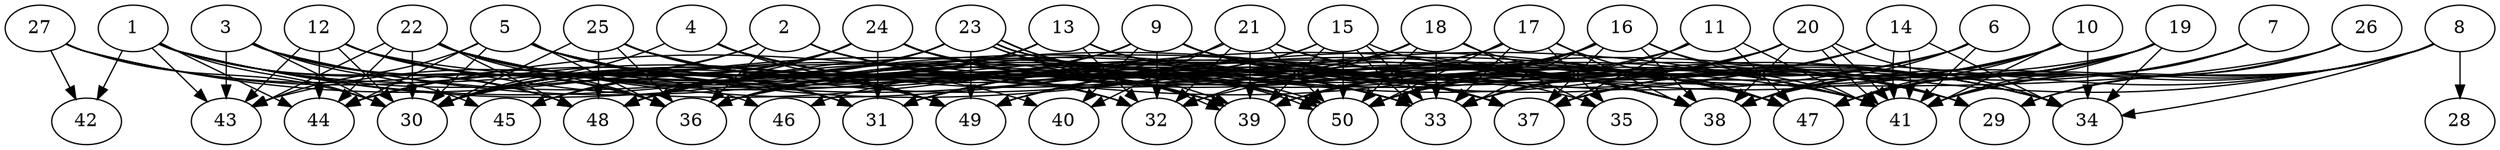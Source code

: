 // DAG automatically generated by daggen at Thu Oct  3 14:07:58 2019
// ./daggen --dot -n 50 --ccr 0.5 --fat 0.9 --regular 0.5 --density 0.6 --mindata 5242880 --maxdata 52428800 
digraph G {
  1 [size="95090688", alpha="0.20", expect_size="47545344"] 
  1 -> 30 [size ="47545344"]
  1 -> 32 [size ="47545344"]
  1 -> 33 [size ="47545344"]
  1 -> 36 [size ="47545344"]
  1 -> 37 [size ="47545344"]
  1 -> 42 [size ="47545344"]
  1 -> 43 [size ="47545344"]
  1 -> 44 [size ="47545344"]
  1 -> 48 [size ="47545344"]
  1 -> 49 [size ="47545344"]
  2 [size="74752000", alpha="0.14", expect_size="37376000"] 
  2 -> 30 [size ="37376000"]
  2 -> 36 [size ="37376000"]
  2 -> 37 [size ="37376000"]
  2 -> 38 [size ="37376000"]
  2 -> 44 [size ="37376000"]
  2 -> 47 [size ="37376000"]
  2 -> 50 [size ="37376000"]
  3 [size="16998400", alpha="0.09", expect_size="8499200"] 
  3 -> 30 [size ="8499200"]
  3 -> 36 [size ="8499200"]
  3 -> 37 [size ="8499200"]
  3 -> 43 [size ="8499200"]
  3 -> 45 [size ="8499200"]
  3 -> 48 [size ="8499200"]
  3 -> 50 [size ="8499200"]
  4 [size="99616768", alpha="0.15", expect_size="49808384"] 
  4 -> 30 [size ="49808384"]
  4 -> 32 [size ="49808384"]
  4 -> 37 [size ="49808384"]
  4 -> 38 [size ="49808384"]
  4 -> 49 [size ="49808384"]
  4 -> 50 [size ="49808384"]
  5 [size="62935040", alpha="0.01", expect_size="31467520"] 
  5 -> 30 [size ="31467520"]
  5 -> 31 [size ="31467520"]
  5 -> 33 [size ="31467520"]
  5 -> 36 [size ="31467520"]
  5 -> 37 [size ="31467520"]
  5 -> 38 [size ="31467520"]
  5 -> 41 [size ="31467520"]
  5 -> 43 [size ="31467520"]
  5 -> 44 [size ="31467520"]
  5 -> 49 [size ="31467520"]
  6 [size="16752640", alpha="0.16", expect_size="8376320"] 
  6 -> 31 [size ="8376320"]
  6 -> 33 [size ="8376320"]
  6 -> 37 [size ="8376320"]
  6 -> 38 [size ="8376320"]
  6 -> 41 [size ="8376320"]
  7 [size="86013952", alpha="0.19", expect_size="43006976"] 
  7 -> 37 [size ="43006976"]
  7 -> 38 [size ="43006976"]
  7 -> 41 [size ="43006976"]
  7 -> 47 [size ="43006976"]
  8 [size="33988608", alpha="0.00", expect_size="16994304"] 
  8 -> 28 [size ="16994304"]
  8 -> 29 [size ="16994304"]
  8 -> 34 [size ="16994304"]
  8 -> 37 [size ="16994304"]
  8 -> 38 [size ="16994304"]
  8 -> 39 [size ="16994304"]
  8 -> 41 [size ="16994304"]
  8 -> 47 [size ="16994304"]
  9 [size="70782976", alpha="0.11", expect_size="35391488"] 
  9 -> 29 [size ="35391488"]
  9 -> 30 [size ="35391488"]
  9 -> 32 [size ="35391488"]
  9 -> 34 [size ="35391488"]
  9 -> 36 [size ="35391488"]
  9 -> 37 [size ="35391488"]
  9 -> 38 [size ="35391488"]
  9 -> 40 [size ="35391488"]
  9 -> 41 [size ="35391488"]
  9 -> 45 [size ="35391488"]
  9 -> 48 [size ="35391488"]
  10 [size="25255936", alpha="0.18", expect_size="12627968"] 
  10 -> 32 [size ="12627968"]
  10 -> 34 [size ="12627968"]
  10 -> 37 [size ="12627968"]
  10 -> 38 [size ="12627968"]
  10 -> 41 [size ="12627968"]
  10 -> 47 [size ="12627968"]
  10 -> 49 [size ="12627968"]
  11 [size="19601408", alpha="0.03", expect_size="9800704"] 
  11 -> 36 [size ="9800704"]
  11 -> 37 [size ="9800704"]
  11 -> 41 [size ="9800704"]
  11 -> 47 [size ="9800704"]
  11 -> 50 [size ="9800704"]
  12 [size="17940480", alpha="0.10", expect_size="8970240"] 
  12 -> 30 [size ="8970240"]
  12 -> 31 [size ="8970240"]
  12 -> 36 [size ="8970240"]
  12 -> 38 [size ="8970240"]
  12 -> 41 [size ="8970240"]
  12 -> 43 [size ="8970240"]
  12 -> 44 [size ="8970240"]
  13 [size="82733056", alpha="0.09", expect_size="41366528"] 
  13 -> 30 [size ="41366528"]
  13 -> 32 [size ="41366528"]
  13 -> 34 [size ="41366528"]
  13 -> 35 [size ="41366528"]
  13 -> 36 [size ="41366528"]
  13 -> 41 [size ="41366528"]
  13 -> 48 [size ="41366528"]
  14 [size="31119360", alpha="0.03", expect_size="15559680"] 
  14 -> 31 [size ="15559680"]
  14 -> 33 [size ="15559680"]
  14 -> 34 [size ="15559680"]
  14 -> 36 [size ="15559680"]
  14 -> 41 [size ="15559680"]
  14 -> 41 [size ="15559680"]
  14 -> 50 [size ="15559680"]
  15 [size="103559168", alpha="0.16", expect_size="51779584"] 
  15 -> 33 [size ="51779584"]
  15 -> 33 [size ="51779584"]
  15 -> 34 [size ="51779584"]
  15 -> 36 [size ="51779584"]
  15 -> 39 [size ="51779584"]
  15 -> 46 [size ="51779584"]
  15 -> 50 [size ="51779584"]
  16 [size="11755520", alpha="0.07", expect_size="5877760"] 
  16 -> 29 [size ="5877760"]
  16 -> 31 [size ="5877760"]
  16 -> 33 [size ="5877760"]
  16 -> 37 [size ="5877760"]
  16 -> 38 [size ="5877760"]
  16 -> 39 [size ="5877760"]
  16 -> 41 [size ="5877760"]
  16 -> 44 [size ="5877760"]
  16 -> 50 [size ="5877760"]
  17 [size="86964224", alpha="0.11", expect_size="43482112"] 
  17 -> 33 [size ="43482112"]
  17 -> 35 [size ="43482112"]
  17 -> 38 [size ="43482112"]
  17 -> 47 [size ="43482112"]
  17 -> 48 [size ="43482112"]
  17 -> 49 [size ="43482112"]
  17 -> 50 [size ="43482112"]
  18 [size="83109888", alpha="0.04", expect_size="41554944"] 
  18 -> 31 [size ="41554944"]
  18 -> 32 [size ="41554944"]
  18 -> 33 [size ="41554944"]
  18 -> 35 [size ="41554944"]
  18 -> 47 [size ="41554944"]
  18 -> 49 [size ="41554944"]
  18 -> 50 [size ="41554944"]
  19 [size="85223424", alpha="0.19", expect_size="42611712"] 
  19 -> 33 [size ="42611712"]
  19 -> 34 [size ="42611712"]
  19 -> 36 [size ="42611712"]
  19 -> 37 [size ="42611712"]
  19 -> 38 [size ="42611712"]
  19 -> 41 [size ="42611712"]
  19 -> 47 [size ="42611712"]
  20 [size="43134976", alpha="0.02", expect_size="21567488"] 
  20 -> 33 [size ="21567488"]
  20 -> 34 [size ="21567488"]
  20 -> 38 [size ="21567488"]
  20 -> 39 [size ="21567488"]
  20 -> 41 [size ="21567488"]
  20 -> 41 [size ="21567488"]
  20 -> 48 [size ="21567488"]
  20 -> 49 [size ="21567488"]
  20 -> 50 [size ="21567488"]
  21 [size="33605632", alpha="0.04", expect_size="16802816"] 
  21 -> 30 [size ="16802816"]
  21 -> 32 [size ="16802816"]
  21 -> 34 [size ="16802816"]
  21 -> 38 [size ="16802816"]
  21 -> 39 [size ="16802816"]
  21 -> 40 [size ="16802816"]
  21 -> 50 [size ="16802816"]
  22 [size="46465024", alpha="0.19", expect_size="23232512"] 
  22 -> 30 [size ="23232512"]
  22 -> 31 [size ="23232512"]
  22 -> 33 [size ="23232512"]
  22 -> 36 [size ="23232512"]
  22 -> 37 [size ="23232512"]
  22 -> 39 [size ="23232512"]
  22 -> 43 [size ="23232512"]
  22 -> 44 [size ="23232512"]
  22 -> 46 [size ="23232512"]
  22 -> 47 [size ="23232512"]
  22 -> 48 [size ="23232512"]
  22 -> 50 [size ="23232512"]
  23 [size="95053824", alpha="0.15", expect_size="47526912"] 
  23 -> 29 [size ="47526912"]
  23 -> 30 [size ="47526912"]
  23 -> 37 [size ="47526912"]
  23 -> 38 [size ="47526912"]
  23 -> 39 [size ="47526912"]
  23 -> 39 [size ="47526912"]
  23 -> 43 [size ="47526912"]
  23 -> 47 [size ="47526912"]
  23 -> 48 [size ="47526912"]
  23 -> 49 [size ="47526912"]
  23 -> 50 [size ="47526912"]
  23 -> 50 [size ="47526912"]
  24 [size="44611584", alpha="0.11", expect_size="22305792"] 
  24 -> 30 [size ="22305792"]
  24 -> 31 [size ="22305792"]
  24 -> 33 [size ="22305792"]
  24 -> 37 [size ="22305792"]
  24 -> 38 [size ="22305792"]
  24 -> 39 [size ="22305792"]
  24 -> 41 [size ="22305792"]
  24 -> 44 [size ="22305792"]
  24 -> 45 [size ="22305792"]
  24 -> 47 [size ="22305792"]
  24 -> 48 [size ="22305792"]
  24 -> 50 [size ="22305792"]
  25 [size="60852224", alpha="0.17", expect_size="30426112"] 
  25 -> 30 [size ="30426112"]
  25 -> 32 [size ="30426112"]
  25 -> 33 [size ="30426112"]
  25 -> 36 [size ="30426112"]
  25 -> 39 [size ="30426112"]
  25 -> 40 [size ="30426112"]
  25 -> 47 [size ="30426112"]
  25 -> 48 [size ="30426112"]
  25 -> 49 [size ="30426112"]
  26 [size="43931648", alpha="0.05", expect_size="21965824"] 
  26 -> 29 [size ="21965824"]
  26 -> 30 [size ="21965824"]
  26 -> 47 [size ="21965824"]
  27 [size="77301760", alpha="0.09", expect_size="38650880"] 
  27 -> 30 [size ="38650880"]
  27 -> 31 [size ="38650880"]
  27 -> 39 [size ="38650880"]
  27 -> 42 [size ="38650880"]
  27 -> 49 [size ="38650880"]
  28 [size="35874816", alpha="0.18", expect_size="17937408"] 
  29 [size="54329344", alpha="0.19", expect_size="27164672"] 
  30 [size="48676864", alpha="0.04", expect_size="24338432"] 
  31 [size="59824128", alpha="0.11", expect_size="29912064"] 
  32 [size="78000128", alpha="0.19", expect_size="39000064"] 
  33 [size="73107456", alpha="0.03", expect_size="36553728"] 
  34 [size="51654656", alpha="0.10", expect_size="25827328"] 
  35 [size="102776832", alpha="0.18", expect_size="51388416"] 
  36 [size="90179584", alpha="0.06", expect_size="45089792"] 
  37 [size="20129792", alpha="0.10", expect_size="10064896"] 
  38 [size="62531584", alpha="0.10", expect_size="31265792"] 
  39 [size="52142080", alpha="0.05", expect_size="26071040"] 
  40 [size="49260544", alpha="0.07", expect_size="24630272"] 
  41 [size="68657152", alpha="0.14", expect_size="34328576"] 
  42 [size="25079808", alpha="0.09", expect_size="12539904"] 
  43 [size="20353024", alpha="0.02", expect_size="10176512"] 
  44 [size="32352256", alpha="0.02", expect_size="16176128"] 
  45 [size="81717248", alpha="0.13", expect_size="40858624"] 
  46 [size="72771584", alpha="0.10", expect_size="36385792"] 
  47 [size="101163008", alpha="0.02", expect_size="50581504"] 
  48 [size="54624256", alpha="0.19", expect_size="27312128"] 
  49 [size="100151296", alpha="0.06", expect_size="50075648"] 
  50 [size="29368320", alpha="0.01", expect_size="14684160"] 
}
